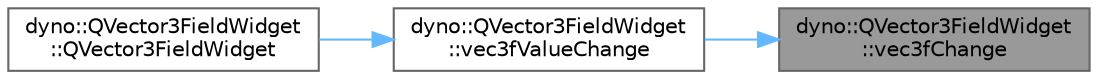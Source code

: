 digraph "dyno::QVector3FieldWidget::vec3fChange"
{
 // LATEX_PDF_SIZE
  bgcolor="transparent";
  edge [fontname=Helvetica,fontsize=10,labelfontname=Helvetica,labelfontsize=10];
  node [fontname=Helvetica,fontsize=10,shape=box,height=0.2,width=0.4];
  rankdir="RL";
  Node1 [id="Node000001",label="dyno::QVector3FieldWidget\l::vec3fChange",height=0.2,width=0.4,color="gray40", fillcolor="grey60", style="filled", fontcolor="black",tooltip=" "];
  Node1 -> Node2 [id="edge1_Node000001_Node000002",dir="back",color="steelblue1",style="solid",tooltip=" "];
  Node2 [id="Node000002",label="dyno::QVector3FieldWidget\l::vec3fValueChange",height=0.2,width=0.4,color="grey40", fillcolor="white", style="filled",URL="$classdyno_1_1_q_vector3_field_widget.html#a60e3b9992fb4de0cafddd0d81e114274",tooltip=" "];
  Node2 -> Node3 [id="edge2_Node000002_Node000003",dir="back",color="steelblue1",style="solid",tooltip=" "];
  Node3 [id="Node000003",label="dyno::QVector3FieldWidget\l::QVector3FieldWidget",height=0.2,width=0.4,color="grey40", fillcolor="white", style="filled",URL="$classdyno_1_1_q_vector3_field_widget.html#a0f53d53dddeeb90ba6441a57cc6b8338",tooltip=" "];
}
